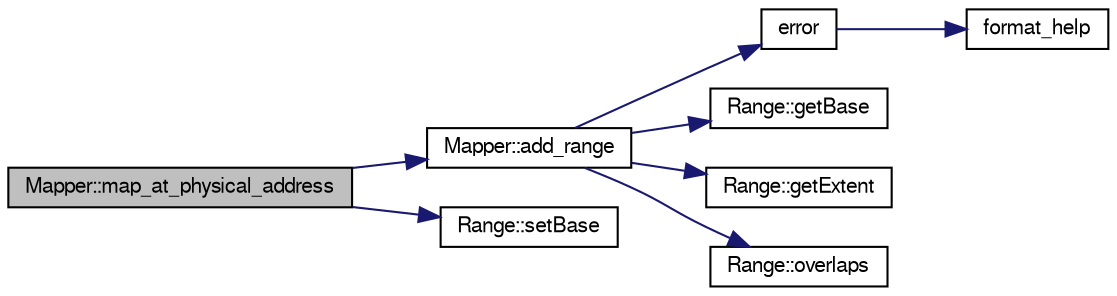 digraph G
{
  edge [fontname="FreeSans",fontsize="10",labelfontname="FreeSans",labelfontsize="10"];
  node [fontname="FreeSans",fontsize="10",shape=record];
  rankdir=LR;
  Node1 [label="Mapper::map_at_physical_address",height=0.2,width=0.4,color="black", fillcolor="grey75", style="filled" fontcolor="black"];
  Node1 -> Node2 [color="midnightblue",fontsize="10",style="solid"];
  Node2 [label="Mapper::add_range",height=0.2,width=0.4,color="black", fillcolor="white", style="filled",URL="$classMapper.html#a8733fffed63e13e9a0584d2e3c85d0b4"];
  Node2 -> Node3 [color="midnightblue",fontsize="10",style="solid"];
  Node3 [label="error",height=0.2,width=0.4,color="black", fillcolor="white", style="filled",URL="$error_8cc.html#a158a1af99275c1555bf5fcc74709aa5a"];
  Node3 -> Node4 [color="midnightblue",fontsize="10",style="solid"];
  Node4 [label="format_help",height=0.2,width=0.4,color="black", fillcolor="white", style="filled",URL="$error_8cc.html#aa182c84a77010100b5b8a15b1ff22e70"];
  Node2 -> Node5 [color="midnightblue",fontsize="10",style="solid"];
  Node5 [label="Range::getBase",height=0.2,width=0.4,color="black", fillcolor="white", style="filled",URL="$classRange.html#ab4b6e3925cd4559eb8879deed47cb806"];
  Node2 -> Node6 [color="midnightblue",fontsize="10",style="solid"];
  Node6 [label="Range::getExtent",height=0.2,width=0.4,color="black", fillcolor="white", style="filled",URL="$classRange.html#addefe753334150b3cbaca2d5f157f17b"];
  Node2 -> Node7 [color="midnightblue",fontsize="10",style="solid"];
  Node7 [label="Range::overlaps",height=0.2,width=0.4,color="black", fillcolor="white", style="filled",URL="$classRange.html#a73ad70c479cc77fcf6cb65a8da2993cb"];
  Node1 -> Node8 [color="midnightblue",fontsize="10",style="solid"];
  Node8 [label="Range::setBase",height=0.2,width=0.4,color="black", fillcolor="white", style="filled",URL="$classRange.html#a5f60a7e0ad9e6d61d86b82163a78f776"];
}
